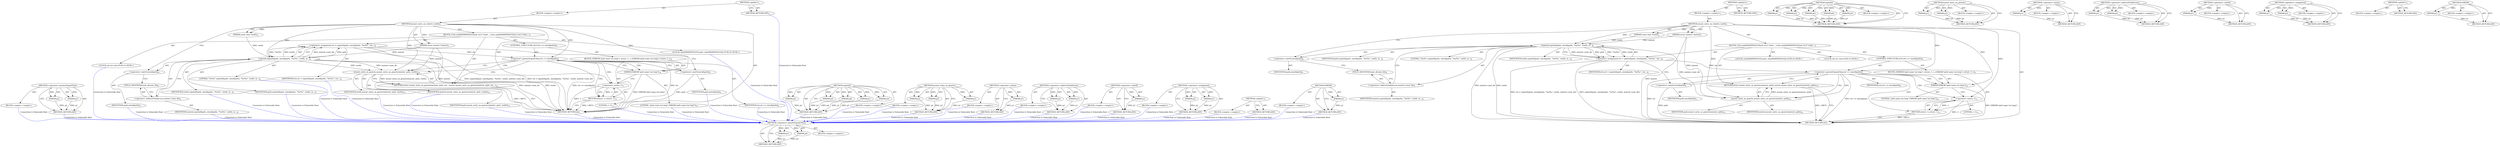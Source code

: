 digraph "ERROR" {
vulnerable_89 [label=<(METHOD,&lt;operator&gt;.greaterEqualsThan)>];
vulnerable_90 [label=<(PARAM,p1)>];
vulnerable_91 [label=<(PARAM,p2)>];
vulnerable_92 [label=<(BLOCK,&lt;empty&gt;,&lt;empty&gt;)>];
vulnerable_93 [label=<(METHOD_RETURN,ANY)>];
vulnerable_6 [label=<(METHOD,&lt;global&gt;)<SUB>1</SUB>>];
vulnerable_7 [label=<(BLOCK,&lt;empty&gt;,&lt;empty&gt;)<SUB>1</SUB>>];
vulnerable_8 [label=<(METHOD,mount_entry_on_relative_rootfs)<SUB>1</SUB>>];
vulnerable_9 [label=<(PARAM,struct mntent *mntent)<SUB>1</SUB>>];
vulnerable_10 [label=<(PARAM,const char *rootfs)<SUB>2</SUB>>];
vulnerable_11 [label=<(BLOCK,{
	char path[MAXPATHLEN];
	int ret;

	/* relati...,{
	char path[MAXPATHLEN];
	int ret;

	/* relati...)<SUB>3</SUB>>];
vulnerable_12 [label="<(LOCAL,char[MAXPATHLEN] path: char[MAXPATHLEN])<SUB>4</SUB>>"];
vulnerable_13 [label="<(LOCAL,int ret: int)<SUB>5</SUB>>"];
vulnerable_14 [label=<(&lt;operator&gt;.assignment,ret = snprintf(path, sizeof(path), &quot;%s/%s&quot;, roo...)<SUB>8</SUB>>];
vulnerable_15 [label=<(IDENTIFIER,ret,ret = snprintf(path, sizeof(path), &quot;%s/%s&quot;, roo...)<SUB>8</SUB>>];
vulnerable_16 [label=<(snprintf,snprintf(path, sizeof(path), &quot;%s/%s&quot;, rootfs, m...)<SUB>8</SUB>>];
vulnerable_17 [label=<(IDENTIFIER,path,snprintf(path, sizeof(path), &quot;%s/%s&quot;, rootfs, m...)<SUB>8</SUB>>];
vulnerable_18 [label=<(&lt;operator&gt;.sizeOf,sizeof(path))<SUB>8</SUB>>];
vulnerable_19 [label=<(IDENTIFIER,path,sizeof(path))<SUB>8</SUB>>];
vulnerable_20 [label=<(LITERAL,&quot;%s/%s&quot;,snprintf(path, sizeof(path), &quot;%s/%s&quot;, rootfs, m...)<SUB>8</SUB>>];
vulnerable_21 [label=<(IDENTIFIER,rootfs,snprintf(path, sizeof(path), &quot;%s/%s&quot;, rootfs, m...)<SUB>8</SUB>>];
vulnerable_22 [label=<(&lt;operator&gt;.indirectFieldAccess,mntent-&gt;mnt_dir)<SUB>8</SUB>>];
vulnerable_23 [label=<(IDENTIFIER,mntent,snprintf(path, sizeof(path), &quot;%s/%s&quot;, rootfs, m...)<SUB>8</SUB>>];
vulnerable_24 [label=<(FIELD_IDENTIFIER,mnt_dir,mnt_dir)<SUB>8</SUB>>];
vulnerable_25 [label=<(CONTROL_STRUCTURE,IF,if (ret &gt;= sizeof(path)))<SUB>9</SUB>>];
vulnerable_26 [label=<(&lt;operator&gt;.greaterEqualsThan,ret &gt;= sizeof(path))<SUB>9</SUB>>];
vulnerable_27 [label=<(IDENTIFIER,ret,ret &gt;= sizeof(path))<SUB>9</SUB>>];
vulnerable_28 [label=<(&lt;operator&gt;.sizeOf,sizeof(path))<SUB>9</SUB>>];
vulnerable_29 [label=<(IDENTIFIER,path,sizeof(path))<SUB>9</SUB>>];
vulnerable_30 [label=<(BLOCK,{
		ERROR(&quot;path name too long&quot;);
 		return -1;
 	},{
		ERROR(&quot;path name too long&quot;);
 		return -1;
 	})<SUB>9</SUB>>];
vulnerable_31 [label=<(ERROR,ERROR(&quot;path name too long&quot;))<SUB>10</SUB>>];
vulnerable_32 [label=<(LITERAL,&quot;path name too long&quot;,ERROR(&quot;path name too long&quot;))<SUB>10</SUB>>];
vulnerable_33 [label=<(RETURN,return -1;,return -1;)<SUB>11</SUB>>];
vulnerable_34 [label=<(&lt;operator&gt;.minus,-1)<SUB>11</SUB>>];
vulnerable_35 [label=<(LITERAL,1,-1)<SUB>11</SUB>>];
vulnerable_36 [label=<(RETURN,return mount_entry_on_generic(mntent, path);,return mount_entry_on_generic(mntent, path);)<SUB>14</SUB>>];
vulnerable_37 [label=<(mount_entry_on_generic,mount_entry_on_generic(mntent, path))<SUB>14</SUB>>];
vulnerable_38 [label=<(IDENTIFIER,mntent,mount_entry_on_generic(mntent, path))<SUB>14</SUB>>];
vulnerable_39 [label=<(IDENTIFIER,path,mount_entry_on_generic(mntent, path))<SUB>14</SUB>>];
vulnerable_40 [label=<(METHOD_RETURN,int)<SUB>1</SUB>>];
vulnerable_42 [label=<(METHOD_RETURN,ANY)<SUB>1</SUB>>];
vulnerable_72 [label=<(METHOD,snprintf)>];
vulnerable_73 [label=<(PARAM,p1)>];
vulnerable_74 [label=<(PARAM,p2)>];
vulnerable_75 [label=<(PARAM,p3)>];
vulnerable_76 [label=<(PARAM,p4)>];
vulnerable_77 [label=<(PARAM,p5)>];
vulnerable_78 [label=<(BLOCK,&lt;empty&gt;,&lt;empty&gt;)>];
vulnerable_79 [label=<(METHOD_RETURN,ANY)>];
vulnerable_102 [label=<(METHOD,mount_entry_on_generic)>];
vulnerable_103 [label=<(PARAM,p1)>];
vulnerable_104 [label=<(PARAM,p2)>];
vulnerable_105 [label=<(BLOCK,&lt;empty&gt;,&lt;empty&gt;)>];
vulnerable_106 [label=<(METHOD_RETURN,ANY)>];
vulnerable_98 [label=<(METHOD,&lt;operator&gt;.minus)>];
vulnerable_99 [label=<(PARAM,p1)>];
vulnerable_100 [label=<(BLOCK,&lt;empty&gt;,&lt;empty&gt;)>];
vulnerable_101 [label=<(METHOD_RETURN,ANY)>];
vulnerable_84 [label=<(METHOD,&lt;operator&gt;.indirectFieldAccess)>];
vulnerable_85 [label=<(PARAM,p1)>];
vulnerable_86 [label=<(PARAM,p2)>];
vulnerable_87 [label=<(BLOCK,&lt;empty&gt;,&lt;empty&gt;)>];
vulnerable_88 [label=<(METHOD_RETURN,ANY)>];
vulnerable_80 [label=<(METHOD,&lt;operator&gt;.sizeOf)>];
vulnerable_81 [label=<(PARAM,p1)>];
vulnerable_82 [label=<(BLOCK,&lt;empty&gt;,&lt;empty&gt;)>];
vulnerable_83 [label=<(METHOD_RETURN,ANY)>];
vulnerable_67 [label=<(METHOD,&lt;operator&gt;.assignment)>];
vulnerable_68 [label=<(PARAM,p1)>];
vulnerable_69 [label=<(PARAM,p2)>];
vulnerable_70 [label=<(BLOCK,&lt;empty&gt;,&lt;empty&gt;)>];
vulnerable_71 [label=<(METHOD_RETURN,ANY)>];
vulnerable_61 [label=<(METHOD,&lt;global&gt;)<SUB>1</SUB>>];
vulnerable_62 [label=<(BLOCK,&lt;empty&gt;,&lt;empty&gt;)>];
vulnerable_63 [label=<(METHOD_RETURN,ANY)>];
vulnerable_94 [label=<(METHOD,ERROR)>];
vulnerable_95 [label=<(PARAM,p1)>];
vulnerable_96 [label=<(BLOCK,&lt;empty&gt;,&lt;empty&gt;)>];
vulnerable_97 [label=<(METHOD_RETURN,ANY)>];
fixed_90 [label=<(METHOD,&lt;operator&gt;.greaterEqualsThan)>];
fixed_91 [label=<(PARAM,p1)>];
fixed_92 [label=<(PARAM,p2)>];
fixed_93 [label=<(BLOCK,&lt;empty&gt;,&lt;empty&gt;)>];
fixed_94 [label=<(METHOD_RETURN,ANY)>];
fixed_6 [label=<(METHOD,&lt;global&gt;)<SUB>1</SUB>>];
fixed_7 [label=<(BLOCK,&lt;empty&gt;,&lt;empty&gt;)<SUB>1</SUB>>];
fixed_8 [label=<(METHOD,mount_entry_on_relative_rootfs)<SUB>1</SUB>>];
fixed_9 [label=<(PARAM,struct mntent *mntent)<SUB>1</SUB>>];
fixed_10 [label=<(PARAM,const char *rootfs)<SUB>2</SUB>>];
fixed_11 [label=<(BLOCK,{
	char path[MAXPATHLEN];
	int ret;

	/* relati...,{
	char path[MAXPATHLEN];
	int ret;

	/* relati...)<SUB>3</SUB>>];
fixed_12 [label="<(LOCAL,char[MAXPATHLEN] path: char[MAXPATHLEN])<SUB>4</SUB>>"];
fixed_13 [label="<(LOCAL,int ret: int)<SUB>5</SUB>>"];
fixed_14 [label=<(&lt;operator&gt;.assignment,ret = snprintf(path, sizeof(path), &quot;%s/%s&quot;, roo...)<SUB>8</SUB>>];
fixed_15 [label=<(IDENTIFIER,ret,ret = snprintf(path, sizeof(path), &quot;%s/%s&quot;, roo...)<SUB>8</SUB>>];
fixed_16 [label=<(snprintf,snprintf(path, sizeof(path), &quot;%s/%s&quot;, rootfs, m...)<SUB>8</SUB>>];
fixed_17 [label=<(IDENTIFIER,path,snprintf(path, sizeof(path), &quot;%s/%s&quot;, rootfs, m...)<SUB>8</SUB>>];
fixed_18 [label=<(&lt;operator&gt;.sizeOf,sizeof(path))<SUB>8</SUB>>];
fixed_19 [label=<(IDENTIFIER,path,sizeof(path))<SUB>8</SUB>>];
fixed_20 [label=<(LITERAL,&quot;%s/%s&quot;,snprintf(path, sizeof(path), &quot;%s/%s&quot;, rootfs, m...)<SUB>8</SUB>>];
fixed_21 [label=<(IDENTIFIER,rootfs,snprintf(path, sizeof(path), &quot;%s/%s&quot;, rootfs, m...)<SUB>8</SUB>>];
fixed_22 [label=<(&lt;operator&gt;.indirectFieldAccess,mntent-&gt;mnt_dir)<SUB>8</SUB>>];
fixed_23 [label=<(IDENTIFIER,mntent,snprintf(path, sizeof(path), &quot;%s/%s&quot;, rootfs, m...)<SUB>8</SUB>>];
fixed_24 [label=<(FIELD_IDENTIFIER,mnt_dir,mnt_dir)<SUB>8</SUB>>];
fixed_25 [label=<(CONTROL_STRUCTURE,IF,if (ret &gt;= sizeof(path)))<SUB>9</SUB>>];
fixed_26 [label=<(&lt;operator&gt;.greaterEqualsThan,ret &gt;= sizeof(path))<SUB>9</SUB>>];
fixed_27 [label=<(IDENTIFIER,ret,ret &gt;= sizeof(path))<SUB>9</SUB>>];
fixed_28 [label=<(&lt;operator&gt;.sizeOf,sizeof(path))<SUB>9</SUB>>];
fixed_29 [label=<(IDENTIFIER,path,sizeof(path))<SUB>9</SUB>>];
fixed_30 [label=<(BLOCK,{
		ERROR(&quot;path name too long&quot;);
 		return -1;
 	},{
		ERROR(&quot;path name too long&quot;);
 		return -1;
 	})<SUB>9</SUB>>];
fixed_31 [label=<(ERROR,ERROR(&quot;path name too long&quot;))<SUB>10</SUB>>];
fixed_32 [label=<(LITERAL,&quot;path name too long&quot;,ERROR(&quot;path name too long&quot;))<SUB>10</SUB>>];
fixed_33 [label=<(RETURN,return -1;,return -1;)<SUB>11</SUB>>];
fixed_34 [label=<(&lt;operator&gt;.minus,-1)<SUB>11</SUB>>];
fixed_35 [label=<(LITERAL,1,-1)<SUB>11</SUB>>];
fixed_36 [label=<(RETURN,return mount_entry_on_generic(mntent, path, roo...,return mount_entry_on_generic(mntent, path, roo...)<SUB>14</SUB>>];
fixed_37 [label=<(mount_entry_on_generic,mount_entry_on_generic(mntent, path, rootfs))<SUB>14</SUB>>];
fixed_38 [label=<(IDENTIFIER,mntent,mount_entry_on_generic(mntent, path, rootfs))<SUB>14</SUB>>];
fixed_39 [label=<(IDENTIFIER,path,mount_entry_on_generic(mntent, path, rootfs))<SUB>14</SUB>>];
fixed_40 [label=<(IDENTIFIER,rootfs,mount_entry_on_generic(mntent, path, rootfs))<SUB>14</SUB>>];
fixed_41 [label=<(METHOD_RETURN,int)<SUB>1</SUB>>];
fixed_43 [label=<(METHOD_RETURN,ANY)<SUB>1</SUB>>];
fixed_73 [label=<(METHOD,snprintf)>];
fixed_74 [label=<(PARAM,p1)>];
fixed_75 [label=<(PARAM,p2)>];
fixed_76 [label=<(PARAM,p3)>];
fixed_77 [label=<(PARAM,p4)>];
fixed_78 [label=<(PARAM,p5)>];
fixed_79 [label=<(BLOCK,&lt;empty&gt;,&lt;empty&gt;)>];
fixed_80 [label=<(METHOD_RETURN,ANY)>];
fixed_103 [label=<(METHOD,mount_entry_on_generic)>];
fixed_104 [label=<(PARAM,p1)>];
fixed_105 [label=<(PARAM,p2)>];
fixed_106 [label=<(PARAM,p3)>];
fixed_107 [label=<(BLOCK,&lt;empty&gt;,&lt;empty&gt;)>];
fixed_108 [label=<(METHOD_RETURN,ANY)>];
fixed_99 [label=<(METHOD,&lt;operator&gt;.minus)>];
fixed_100 [label=<(PARAM,p1)>];
fixed_101 [label=<(BLOCK,&lt;empty&gt;,&lt;empty&gt;)>];
fixed_102 [label=<(METHOD_RETURN,ANY)>];
fixed_85 [label=<(METHOD,&lt;operator&gt;.indirectFieldAccess)>];
fixed_86 [label=<(PARAM,p1)>];
fixed_87 [label=<(PARAM,p2)>];
fixed_88 [label=<(BLOCK,&lt;empty&gt;,&lt;empty&gt;)>];
fixed_89 [label=<(METHOD_RETURN,ANY)>];
fixed_81 [label=<(METHOD,&lt;operator&gt;.sizeOf)>];
fixed_82 [label=<(PARAM,p1)>];
fixed_83 [label=<(BLOCK,&lt;empty&gt;,&lt;empty&gt;)>];
fixed_84 [label=<(METHOD_RETURN,ANY)>];
fixed_68 [label=<(METHOD,&lt;operator&gt;.assignment)>];
fixed_69 [label=<(PARAM,p1)>];
fixed_70 [label=<(PARAM,p2)>];
fixed_71 [label=<(BLOCK,&lt;empty&gt;,&lt;empty&gt;)>];
fixed_72 [label=<(METHOD_RETURN,ANY)>];
fixed_62 [label=<(METHOD,&lt;global&gt;)<SUB>1</SUB>>];
fixed_63 [label=<(BLOCK,&lt;empty&gt;,&lt;empty&gt;)>];
fixed_64 [label=<(METHOD_RETURN,ANY)>];
fixed_95 [label=<(METHOD,ERROR)>];
fixed_96 [label=<(PARAM,p1)>];
fixed_97 [label=<(BLOCK,&lt;empty&gt;,&lt;empty&gt;)>];
fixed_98 [label=<(METHOD_RETURN,ANY)>];
vulnerable_89 -> vulnerable_90  [key=0, label="AST: "];
vulnerable_89 -> vulnerable_90  [key=1, label="DDG: "];
vulnerable_89 -> vulnerable_92  [key=0, label="AST: "];
vulnerable_89 -> vulnerable_91  [key=0, label="AST: "];
vulnerable_89 -> vulnerable_91  [key=1, label="DDG: "];
vulnerable_89 -> vulnerable_93  [key=0, label="AST: "];
vulnerable_89 -> vulnerable_93  [key=1, label="CFG: "];
vulnerable_90 -> vulnerable_93  [key=0, label="DDG: p1"];
vulnerable_91 -> vulnerable_93  [key=0, label="DDG: p2"];
vulnerable_6 -> vulnerable_7  [key=0, label="AST: "];
vulnerable_6 -> vulnerable_42  [key=0, label="AST: "];
vulnerable_6 -> vulnerable_42  [key=1, label="CFG: "];
vulnerable_7 -> vulnerable_8  [key=0, label="AST: "];
vulnerable_8 -> vulnerable_9  [key=0, label="AST: "];
vulnerable_8 -> vulnerable_9  [key=1, label="DDG: "];
vulnerable_8 -> vulnerable_10  [key=0, label="AST: "];
vulnerable_8 -> vulnerable_10  [key=1, label="DDG: "];
vulnerable_8 -> vulnerable_11  [key=0, label="AST: "];
vulnerable_8 -> vulnerable_40  [key=0, label="AST: "];
vulnerable_8 -> vulnerable_18  [key=0, label="CFG: "];
vulnerable_8 -> vulnerable_16  [key=0, label="DDG: "];
vulnerable_8 -> vulnerable_26  [key=0, label="DDG: "];
vulnerable_8 -> vulnerable_37  [key=0, label="DDG: "];
vulnerable_8 -> vulnerable_31  [key=0, label="DDG: "];
vulnerable_8 -> vulnerable_34  [key=0, label="DDG: "];
vulnerable_9 -> vulnerable_40  [key=0, label="DDG: mntent"];
vulnerable_9 -> vulnerable_16  [key=0, label="DDG: mntent"];
vulnerable_9 -> vulnerable_37  [key=0, label="DDG: mntent"];
vulnerable_10 -> vulnerable_16  [key=0, label="DDG: rootfs"];
vulnerable_11 -> vulnerable_12  [key=0, label="AST: "];
vulnerable_11 -> vulnerable_13  [key=0, label="AST: "];
vulnerable_11 -> vulnerable_14  [key=0, label="AST: "];
vulnerable_11 -> vulnerable_25  [key=0, label="AST: "];
vulnerable_11 -> vulnerable_36  [key=0, label="AST: "];
vulnerable_14 -> vulnerable_15  [key=0, label="AST: "];
vulnerable_14 -> vulnerable_16  [key=0, label="AST: "];
vulnerable_14 -> vulnerable_28  [key=0, label="CFG: "];
vulnerable_14 -> vulnerable_40  [key=0, label="DDG: snprintf(path, sizeof(path), &quot;%s/%s&quot;, rootfs, mntent-&gt;mnt_dir)"];
vulnerable_14 -> vulnerable_40  [key=1, label="DDG: ret = snprintf(path, sizeof(path), &quot;%s/%s&quot;, rootfs, mntent-&gt;mnt_dir)"];
vulnerable_14 -> vulnerable_26  [key=0, label="DDG: ret"];
vulnerable_16 -> vulnerable_17  [key=0, label="AST: "];
vulnerable_16 -> vulnerable_18  [key=0, label="AST: "];
vulnerable_16 -> vulnerable_20  [key=0, label="AST: "];
vulnerable_16 -> vulnerable_21  [key=0, label="AST: "];
vulnerable_16 -> vulnerable_22  [key=0, label="AST: "];
vulnerable_16 -> vulnerable_14  [key=0, label="CFG: "];
vulnerable_16 -> vulnerable_14  [key=1, label="DDG: mntent-&gt;mnt_dir"];
vulnerable_16 -> vulnerable_14  [key=2, label="DDG: path"];
vulnerable_16 -> vulnerable_14  [key=3, label="DDG: &quot;%s/%s&quot;"];
vulnerable_16 -> vulnerable_14  [key=4, label="DDG: rootfs"];
vulnerable_16 -> vulnerable_40  [key=0, label="DDG: rootfs"];
vulnerable_16 -> vulnerable_40  [key=1, label="DDG: mntent-&gt;mnt_dir"];
vulnerable_16 -> vulnerable_37  [key=0, label="DDG: mntent-&gt;mnt_dir"];
vulnerable_18 -> vulnerable_19  [key=0, label="AST: "];
vulnerable_18 -> vulnerable_24  [key=0, label="CFG: "];
vulnerable_22 -> vulnerable_23  [key=0, label="AST: "];
vulnerable_22 -> vulnerable_24  [key=0, label="AST: "];
vulnerable_22 -> vulnerable_16  [key=0, label="CFG: "];
vulnerable_24 -> vulnerable_22  [key=0, label="CFG: "];
vulnerable_25 -> vulnerable_26  [key=0, label="AST: "];
vulnerable_25 -> vulnerable_30  [key=0, label="AST: "];
vulnerable_26 -> vulnerable_27  [key=0, label="AST: "];
vulnerable_26 -> vulnerable_28  [key=0, label="AST: "];
vulnerable_26 -> vulnerable_31  [key=0, label="CFG: "];
vulnerable_26 -> vulnerable_31  [key=1, label="CDG: "];
vulnerable_26 -> vulnerable_37  [key=0, label="CFG: "];
vulnerable_26 -> vulnerable_37  [key=1, label="CDG: "];
vulnerable_26 -> vulnerable_40  [key=0, label="DDG: ret"];
vulnerable_26 -> vulnerable_40  [key=1, label="DDG: ret &gt;= sizeof(path)"];
vulnerable_26 -> vulnerable_34  [key=0, label="CDG: "];
vulnerable_26 -> vulnerable_33  [key=0, label="CDG: "];
vulnerable_26 -> vulnerable_36  [key=0, label="CDG: "];
vulnerable_28 -> vulnerable_29  [key=0, label="AST: "];
vulnerable_28 -> vulnerable_26  [key=0, label="CFG: "];
vulnerable_28 -> vulnerable_40  [key=0, label="DDG: path"];
vulnerable_30 -> vulnerable_31  [key=0, label="AST: "];
vulnerable_30 -> vulnerable_33  [key=0, label="AST: "];
vulnerable_31 -> vulnerable_32  [key=0, label="AST: "];
vulnerable_31 -> vulnerable_34  [key=0, label="CFG: "];
vulnerable_31 -> vulnerable_40  [key=0, label="DDG: ERROR(&quot;path name too long&quot;)"];
vulnerable_33 -> vulnerable_34  [key=0, label="AST: "];
vulnerable_33 -> vulnerable_40  [key=0, label="CFG: "];
vulnerable_33 -> vulnerable_40  [key=1, label="DDG: &lt;RET&gt;"];
vulnerable_34 -> vulnerable_35  [key=0, label="AST: "];
vulnerable_34 -> vulnerable_33  [key=0, label="CFG: "];
vulnerable_34 -> vulnerable_33  [key=1, label="DDG: -1"];
vulnerable_34 -> vulnerable_40  [key=0, label="DDG: -1"];
vulnerable_36 -> vulnerable_37  [key=0, label="AST: "];
vulnerable_36 -> vulnerable_40  [key=0, label="CFG: "];
vulnerable_36 -> vulnerable_40  [key=1, label="DDG: &lt;RET&gt;"];
vulnerable_37 -> vulnerable_38  [key=0, label="AST: "];
vulnerable_37 -> vulnerable_39  [key=0, label="AST: "];
vulnerable_37 -> vulnerable_36  [key=0, label="CFG: "];
vulnerable_37 -> vulnerable_36  [key=1, label="DDG: mount_entry_on_generic(mntent, path)"];
vulnerable_72 -> vulnerable_73  [key=0, label="AST: "];
vulnerable_72 -> vulnerable_73  [key=1, label="DDG: "];
vulnerable_72 -> vulnerable_78  [key=0, label="AST: "];
vulnerable_72 -> vulnerable_74  [key=0, label="AST: "];
vulnerable_72 -> vulnerable_74  [key=1, label="DDG: "];
vulnerable_72 -> vulnerable_79  [key=0, label="AST: "];
vulnerable_72 -> vulnerable_79  [key=1, label="CFG: "];
vulnerable_72 -> vulnerable_75  [key=0, label="AST: "];
vulnerable_72 -> vulnerable_75  [key=1, label="DDG: "];
vulnerable_72 -> vulnerable_76  [key=0, label="AST: "];
vulnerable_72 -> vulnerable_76  [key=1, label="DDG: "];
vulnerable_72 -> vulnerable_77  [key=0, label="AST: "];
vulnerable_72 -> vulnerable_77  [key=1, label="DDG: "];
vulnerable_73 -> vulnerable_79  [key=0, label="DDG: p1"];
vulnerable_74 -> vulnerable_79  [key=0, label="DDG: p2"];
vulnerable_75 -> vulnerable_79  [key=0, label="DDG: p3"];
vulnerable_76 -> vulnerable_79  [key=0, label="DDG: p4"];
vulnerable_77 -> vulnerable_79  [key=0, label="DDG: p5"];
vulnerable_102 -> vulnerable_103  [key=0, label="AST: "];
vulnerable_102 -> vulnerable_103  [key=1, label="DDG: "];
vulnerable_102 -> vulnerable_105  [key=0, label="AST: "];
vulnerable_102 -> vulnerable_104  [key=0, label="AST: "];
vulnerable_102 -> vulnerable_104  [key=1, label="DDG: "];
vulnerable_102 -> vulnerable_106  [key=0, label="AST: "];
vulnerable_102 -> vulnerable_106  [key=1, label="CFG: "];
vulnerable_103 -> vulnerable_106  [key=0, label="DDG: p1"];
vulnerable_104 -> vulnerable_106  [key=0, label="DDG: p2"];
vulnerable_98 -> vulnerable_99  [key=0, label="AST: "];
vulnerable_98 -> vulnerable_99  [key=1, label="DDG: "];
vulnerable_98 -> vulnerable_100  [key=0, label="AST: "];
vulnerable_98 -> vulnerable_101  [key=0, label="AST: "];
vulnerable_98 -> vulnerable_101  [key=1, label="CFG: "];
vulnerable_99 -> vulnerable_101  [key=0, label="DDG: p1"];
vulnerable_84 -> vulnerable_85  [key=0, label="AST: "];
vulnerable_84 -> vulnerable_85  [key=1, label="DDG: "];
vulnerable_84 -> vulnerable_87  [key=0, label="AST: "];
vulnerable_84 -> vulnerable_86  [key=0, label="AST: "];
vulnerable_84 -> vulnerable_86  [key=1, label="DDG: "];
vulnerable_84 -> vulnerable_88  [key=0, label="AST: "];
vulnerable_84 -> vulnerable_88  [key=1, label="CFG: "];
vulnerable_85 -> vulnerable_88  [key=0, label="DDG: p1"];
vulnerable_86 -> vulnerable_88  [key=0, label="DDG: p2"];
vulnerable_80 -> vulnerable_81  [key=0, label="AST: "];
vulnerable_80 -> vulnerable_81  [key=1, label="DDG: "];
vulnerable_80 -> vulnerable_82  [key=0, label="AST: "];
vulnerable_80 -> vulnerable_83  [key=0, label="AST: "];
vulnerable_80 -> vulnerable_83  [key=1, label="CFG: "];
vulnerable_81 -> vulnerable_83  [key=0, label="DDG: p1"];
vulnerable_67 -> vulnerable_68  [key=0, label="AST: "];
vulnerable_67 -> vulnerable_68  [key=1, label="DDG: "];
vulnerable_67 -> vulnerable_70  [key=0, label="AST: "];
vulnerable_67 -> vulnerable_69  [key=0, label="AST: "];
vulnerable_67 -> vulnerable_69  [key=1, label="DDG: "];
vulnerable_67 -> vulnerable_71  [key=0, label="AST: "];
vulnerable_67 -> vulnerable_71  [key=1, label="CFG: "];
vulnerable_68 -> vulnerable_71  [key=0, label="DDG: p1"];
vulnerable_69 -> vulnerable_71  [key=0, label="DDG: p2"];
vulnerable_61 -> vulnerable_62  [key=0, label="AST: "];
vulnerable_61 -> vulnerable_63  [key=0, label="AST: "];
vulnerable_61 -> vulnerable_63  [key=1, label="CFG: "];
vulnerable_94 -> vulnerable_95  [key=0, label="AST: "];
vulnerable_94 -> vulnerable_95  [key=1, label="DDG: "];
vulnerable_94 -> vulnerable_96  [key=0, label="AST: "];
vulnerable_94 -> vulnerable_97  [key=0, label="AST: "];
vulnerable_94 -> vulnerable_97  [key=1, label="CFG: "];
vulnerable_95 -> vulnerable_97  [key=0, label="DDG: p1"];
fixed_90 -> fixed_91  [key=0, label="AST: "];
fixed_90 -> fixed_91  [key=1, label="DDG: "];
fixed_90 -> fixed_93  [key=0, label="AST: "];
fixed_90 -> fixed_92  [key=0, label="AST: "];
fixed_90 -> fixed_92  [key=1, label="DDG: "];
fixed_90 -> fixed_94  [key=0, label="AST: "];
fixed_90 -> fixed_94  [key=1, label="CFG: "];
fixed_91 -> fixed_94  [key=0, label="DDG: p1"];
fixed_92 -> fixed_94  [key=0, label="DDG: p2"];
fixed_93 -> vulnerable_89  [color=blue, key=0, label="Connection to Vulnerable Root", penwidth="2.0", style=dashed];
fixed_94 -> vulnerable_89  [color=blue, key=0, label="Connection to Vulnerable Root", penwidth="2.0", style=dashed];
fixed_6 -> fixed_7  [key=0, label="AST: "];
fixed_6 -> fixed_43  [key=0, label="AST: "];
fixed_6 -> fixed_43  [key=1, label="CFG: "];
fixed_7 -> fixed_8  [key=0, label="AST: "];
fixed_8 -> fixed_9  [key=0, label="AST: "];
fixed_8 -> fixed_9  [key=1, label="DDG: "];
fixed_8 -> fixed_10  [key=0, label="AST: "];
fixed_8 -> fixed_10  [key=1, label="DDG: "];
fixed_8 -> fixed_11  [key=0, label="AST: "];
fixed_8 -> fixed_41  [key=0, label="AST: "];
fixed_8 -> fixed_18  [key=0, label="CFG: "];
fixed_8 -> fixed_16  [key=0, label="DDG: "];
fixed_8 -> fixed_26  [key=0, label="DDG: "];
fixed_8 -> fixed_37  [key=0, label="DDG: "];
fixed_8 -> fixed_31  [key=0, label="DDG: "];
fixed_8 -> fixed_34  [key=0, label="DDG: "];
fixed_9 -> fixed_41  [key=0, label="DDG: mntent"];
fixed_9 -> fixed_16  [key=0, label="DDG: mntent"];
fixed_9 -> fixed_37  [key=0, label="DDG: mntent"];
fixed_10 -> fixed_16  [key=0, label="DDG: rootfs"];
fixed_11 -> fixed_12  [key=0, label="AST: "];
fixed_11 -> fixed_13  [key=0, label="AST: "];
fixed_11 -> fixed_14  [key=0, label="AST: "];
fixed_11 -> fixed_25  [key=0, label="AST: "];
fixed_11 -> fixed_36  [key=0, label="AST: "];
fixed_12 -> vulnerable_89  [color=blue, key=0, label="Connection to Vulnerable Root", penwidth="2.0", style=dashed];
fixed_13 -> vulnerable_89  [color=blue, key=0, label="Connection to Vulnerable Root", penwidth="2.0", style=dashed];
fixed_14 -> fixed_15  [key=0, label="AST: "];
fixed_14 -> fixed_16  [key=0, label="AST: "];
fixed_14 -> fixed_28  [key=0, label="CFG: "];
fixed_14 -> fixed_41  [key=0, label="DDG: snprintf(path, sizeof(path), &quot;%s/%s&quot;, rootfs, mntent-&gt;mnt_dir)"];
fixed_14 -> fixed_41  [key=1, label="DDG: ret = snprintf(path, sizeof(path), &quot;%s/%s&quot;, rootfs, mntent-&gt;mnt_dir)"];
fixed_14 -> fixed_26  [key=0, label="DDG: ret"];
fixed_15 -> vulnerable_89  [color=blue, key=0, label="Connection to Vulnerable Root", penwidth="2.0", style=dashed];
fixed_16 -> fixed_17  [key=0, label="AST: "];
fixed_16 -> fixed_18  [key=0, label="AST: "];
fixed_16 -> fixed_20  [key=0, label="AST: "];
fixed_16 -> fixed_21  [key=0, label="AST: "];
fixed_16 -> fixed_22  [key=0, label="AST: "];
fixed_16 -> fixed_14  [key=0, label="CFG: "];
fixed_16 -> fixed_14  [key=1, label="DDG: mntent-&gt;mnt_dir"];
fixed_16 -> fixed_14  [key=2, label="DDG: path"];
fixed_16 -> fixed_14  [key=3, label="DDG: &quot;%s/%s&quot;"];
fixed_16 -> fixed_14  [key=4, label="DDG: rootfs"];
fixed_16 -> fixed_41  [key=0, label="DDG: rootfs"];
fixed_16 -> fixed_41  [key=1, label="DDG: mntent-&gt;mnt_dir"];
fixed_16 -> fixed_37  [key=0, label="DDG: mntent-&gt;mnt_dir"];
fixed_16 -> fixed_37  [key=1, label="DDG: rootfs"];
fixed_17 -> vulnerable_89  [color=blue, key=0, label="Connection to Vulnerable Root", penwidth="2.0", style=dashed];
fixed_18 -> fixed_19  [key=0, label="AST: "];
fixed_18 -> fixed_24  [key=0, label="CFG: "];
fixed_19 -> vulnerable_89  [color=blue, key=0, label="Connection to Vulnerable Root", penwidth="2.0", style=dashed];
fixed_20 -> vulnerable_89  [color=blue, key=0, label="Connection to Vulnerable Root", penwidth="2.0", style=dashed];
fixed_21 -> vulnerable_89  [color=blue, key=0, label="Connection to Vulnerable Root", penwidth="2.0", style=dashed];
fixed_22 -> fixed_23  [key=0, label="AST: "];
fixed_22 -> fixed_24  [key=0, label="AST: "];
fixed_22 -> fixed_16  [key=0, label="CFG: "];
fixed_23 -> vulnerable_89  [color=blue, key=0, label="Connection to Vulnerable Root", penwidth="2.0", style=dashed];
fixed_24 -> fixed_22  [key=0, label="CFG: "];
fixed_25 -> fixed_26  [key=0, label="AST: "];
fixed_25 -> fixed_30  [key=0, label="AST: "];
fixed_26 -> fixed_27  [key=0, label="AST: "];
fixed_26 -> fixed_28  [key=0, label="AST: "];
fixed_26 -> fixed_31  [key=0, label="CFG: "];
fixed_26 -> fixed_31  [key=1, label="CDG: "];
fixed_26 -> fixed_37  [key=0, label="CFG: "];
fixed_26 -> fixed_37  [key=1, label="CDG: "];
fixed_26 -> fixed_41  [key=0, label="DDG: ret"];
fixed_26 -> fixed_41  [key=1, label="DDG: ret &gt;= sizeof(path)"];
fixed_26 -> fixed_34  [key=0, label="CDG: "];
fixed_26 -> fixed_33  [key=0, label="CDG: "];
fixed_26 -> fixed_36  [key=0, label="CDG: "];
fixed_27 -> vulnerable_89  [color=blue, key=0, label="Connection to Vulnerable Root", penwidth="2.0", style=dashed];
fixed_28 -> fixed_29  [key=0, label="AST: "];
fixed_28 -> fixed_26  [key=0, label="CFG: "];
fixed_28 -> fixed_41  [key=0, label="DDG: path"];
fixed_29 -> vulnerable_89  [color=blue, key=0, label="Connection to Vulnerable Root", penwidth="2.0", style=dashed];
fixed_30 -> fixed_31  [key=0, label="AST: "];
fixed_30 -> fixed_33  [key=0, label="AST: "];
fixed_31 -> fixed_32  [key=0, label="AST: "];
fixed_31 -> fixed_34  [key=0, label="CFG: "];
fixed_31 -> fixed_41  [key=0, label="DDG: ERROR(&quot;path name too long&quot;)"];
fixed_32 -> vulnerable_89  [color=blue, key=0, label="Connection to Vulnerable Root", penwidth="2.0", style=dashed];
fixed_33 -> fixed_34  [key=0, label="AST: "];
fixed_33 -> fixed_41  [key=0, label="CFG: "];
fixed_33 -> fixed_41  [key=1, label="DDG: &lt;RET&gt;"];
fixed_34 -> fixed_35  [key=0, label="AST: "];
fixed_34 -> fixed_33  [key=0, label="CFG: "];
fixed_34 -> fixed_33  [key=1, label="DDG: -1"];
fixed_34 -> fixed_41  [key=0, label="DDG: -1"];
fixed_35 -> vulnerable_89  [color=blue, key=0, label="Connection to Vulnerable Root", penwidth="2.0", style=dashed];
fixed_36 -> fixed_37  [key=0, label="AST: "];
fixed_36 -> fixed_41  [key=0, label="CFG: "];
fixed_36 -> fixed_41  [key=1, label="DDG: &lt;RET&gt;"];
fixed_37 -> fixed_38  [key=0, label="AST: "];
fixed_37 -> fixed_39  [key=0, label="AST: "];
fixed_37 -> fixed_40  [key=0, label="AST: "];
fixed_37 -> fixed_36  [key=0, label="CFG: "];
fixed_37 -> fixed_36  [key=1, label="DDG: mount_entry_on_generic(mntent, path, rootfs)"];
fixed_38 -> vulnerable_89  [color=blue, key=0, label="Connection to Vulnerable Root", penwidth="2.0", style=dashed];
fixed_39 -> vulnerable_89  [color=blue, key=0, label="Connection to Vulnerable Root", penwidth="2.0", style=dashed];
fixed_40 -> vulnerable_89  [color=blue, key=0, label="Connection to Vulnerable Root", penwidth="2.0", style=dashed];
fixed_41 -> vulnerable_89  [color=blue, key=0, label="Connection to Vulnerable Root", penwidth="2.0", style=dashed];
fixed_43 -> vulnerable_89  [color=blue, key=0, label="Connection to Vulnerable Root", penwidth="2.0", style=dashed];
fixed_73 -> fixed_74  [key=0, label="AST: "];
fixed_73 -> fixed_74  [key=1, label="DDG: "];
fixed_73 -> fixed_79  [key=0, label="AST: "];
fixed_73 -> fixed_75  [key=0, label="AST: "];
fixed_73 -> fixed_75  [key=1, label="DDG: "];
fixed_73 -> fixed_80  [key=0, label="AST: "];
fixed_73 -> fixed_80  [key=1, label="CFG: "];
fixed_73 -> fixed_76  [key=0, label="AST: "];
fixed_73 -> fixed_76  [key=1, label="DDG: "];
fixed_73 -> fixed_77  [key=0, label="AST: "];
fixed_73 -> fixed_77  [key=1, label="DDG: "];
fixed_73 -> fixed_78  [key=0, label="AST: "];
fixed_73 -> fixed_78  [key=1, label="DDG: "];
fixed_74 -> fixed_80  [key=0, label="DDG: p1"];
fixed_75 -> fixed_80  [key=0, label="DDG: p2"];
fixed_76 -> fixed_80  [key=0, label="DDG: p3"];
fixed_77 -> fixed_80  [key=0, label="DDG: p4"];
fixed_78 -> fixed_80  [key=0, label="DDG: p5"];
fixed_79 -> vulnerable_89  [color=blue, key=0, label="Connection to Vulnerable Root", penwidth="2.0", style=dashed];
fixed_80 -> vulnerable_89  [color=blue, key=0, label="Connection to Vulnerable Root", penwidth="2.0", style=dashed];
fixed_103 -> fixed_104  [key=0, label="AST: "];
fixed_103 -> fixed_104  [key=1, label="DDG: "];
fixed_103 -> fixed_107  [key=0, label="AST: "];
fixed_103 -> fixed_105  [key=0, label="AST: "];
fixed_103 -> fixed_105  [key=1, label="DDG: "];
fixed_103 -> fixed_108  [key=0, label="AST: "];
fixed_103 -> fixed_108  [key=1, label="CFG: "];
fixed_103 -> fixed_106  [key=0, label="AST: "];
fixed_103 -> fixed_106  [key=1, label="DDG: "];
fixed_104 -> fixed_108  [key=0, label="DDG: p1"];
fixed_105 -> fixed_108  [key=0, label="DDG: p2"];
fixed_106 -> fixed_108  [key=0, label="DDG: p3"];
fixed_107 -> vulnerable_89  [color=blue, key=0, label="Connection to Vulnerable Root", penwidth="2.0", style=dashed];
fixed_108 -> vulnerable_89  [color=blue, key=0, label="Connection to Vulnerable Root", penwidth="2.0", style=dashed];
fixed_99 -> fixed_100  [key=0, label="AST: "];
fixed_99 -> fixed_100  [key=1, label="DDG: "];
fixed_99 -> fixed_101  [key=0, label="AST: "];
fixed_99 -> fixed_102  [key=0, label="AST: "];
fixed_99 -> fixed_102  [key=1, label="CFG: "];
fixed_100 -> fixed_102  [key=0, label="DDG: p1"];
fixed_101 -> vulnerable_89  [color=blue, key=0, label="Connection to Vulnerable Root", penwidth="2.0", style=dashed];
fixed_102 -> vulnerable_89  [color=blue, key=0, label="Connection to Vulnerable Root", penwidth="2.0", style=dashed];
fixed_85 -> fixed_86  [key=0, label="AST: "];
fixed_85 -> fixed_86  [key=1, label="DDG: "];
fixed_85 -> fixed_88  [key=0, label="AST: "];
fixed_85 -> fixed_87  [key=0, label="AST: "];
fixed_85 -> fixed_87  [key=1, label="DDG: "];
fixed_85 -> fixed_89  [key=0, label="AST: "];
fixed_85 -> fixed_89  [key=1, label="CFG: "];
fixed_86 -> fixed_89  [key=0, label="DDG: p1"];
fixed_87 -> fixed_89  [key=0, label="DDG: p2"];
fixed_88 -> vulnerable_89  [color=blue, key=0, label="Connection to Vulnerable Root", penwidth="2.0", style=dashed];
fixed_89 -> vulnerable_89  [color=blue, key=0, label="Connection to Vulnerable Root", penwidth="2.0", style=dashed];
fixed_81 -> fixed_82  [key=0, label="AST: "];
fixed_81 -> fixed_82  [key=1, label="DDG: "];
fixed_81 -> fixed_83  [key=0, label="AST: "];
fixed_81 -> fixed_84  [key=0, label="AST: "];
fixed_81 -> fixed_84  [key=1, label="CFG: "];
fixed_82 -> fixed_84  [key=0, label="DDG: p1"];
fixed_83 -> vulnerable_89  [color=blue, key=0, label="Connection to Vulnerable Root", penwidth="2.0", style=dashed];
fixed_84 -> vulnerable_89  [color=blue, key=0, label="Connection to Vulnerable Root", penwidth="2.0", style=dashed];
fixed_68 -> fixed_69  [key=0, label="AST: "];
fixed_68 -> fixed_69  [key=1, label="DDG: "];
fixed_68 -> fixed_71  [key=0, label="AST: "];
fixed_68 -> fixed_70  [key=0, label="AST: "];
fixed_68 -> fixed_70  [key=1, label="DDG: "];
fixed_68 -> fixed_72  [key=0, label="AST: "];
fixed_68 -> fixed_72  [key=1, label="CFG: "];
fixed_69 -> fixed_72  [key=0, label="DDG: p1"];
fixed_70 -> fixed_72  [key=0, label="DDG: p2"];
fixed_71 -> vulnerable_89  [color=blue, key=0, label="Connection to Vulnerable Root", penwidth="2.0", style=dashed];
fixed_72 -> vulnerable_89  [color=blue, key=0, label="Connection to Vulnerable Root", penwidth="2.0", style=dashed];
fixed_62 -> fixed_63  [key=0, label="AST: "];
fixed_62 -> fixed_64  [key=0, label="AST: "];
fixed_62 -> fixed_64  [key=1, label="CFG: "];
fixed_63 -> vulnerable_89  [color=blue, key=0, label="Connection to Vulnerable Root", penwidth="2.0", style=dashed];
fixed_64 -> vulnerable_89  [color=blue, key=0, label="Connection to Vulnerable Root", penwidth="2.0", style=dashed];
fixed_95 -> fixed_96  [key=0, label="AST: "];
fixed_95 -> fixed_96  [key=1, label="DDG: "];
fixed_95 -> fixed_97  [key=0, label="AST: "];
fixed_95 -> fixed_98  [key=0, label="AST: "];
fixed_95 -> fixed_98  [key=1, label="CFG: "];
fixed_96 -> fixed_98  [key=0, label="DDG: p1"];
fixed_97 -> vulnerable_89  [color=blue, key=0, label="Connection to Vulnerable Root", penwidth="2.0", style=dashed];
fixed_98 -> vulnerable_89  [color=blue, key=0, label="Connection to Vulnerable Root", penwidth="2.0", style=dashed];
}
